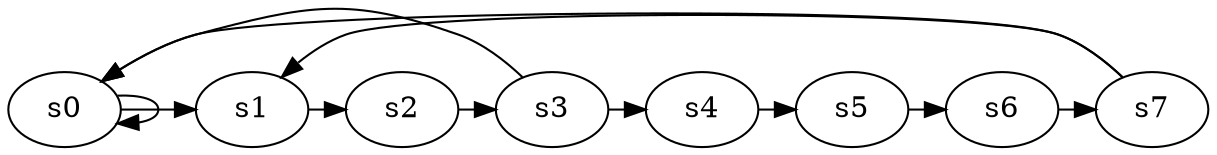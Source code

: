 digraph game_0514_cycle_8 {
    s0 [name="s0", player=1, target=1];
    s1 [name="s1", player=1];
    s2 [name="s2", player=0];
    s3 [name="s3", player=0];
    s4 [name="s4", player=0];
    s5 [name="s5", player=1];
    s6 [name="s6", player=1];
    s7 [name="s7", player=1, target=1];

    s0 -> s1 [constraint="time % 2 == 1"];
    s1 -> s2 [constraint="time % 3 == 2"];
    s2 -> s3 [constraint="time % 3 == 0 && !(time % 3 == 0)"];
    s3 -> s4 [constraint="time == 0 || time == 3 || time == 5 || time == 8 || time == 12 || time == 24"];
    s4 -> s5 [constraint="time == 8 || time == 18 || time == 20"];
    s5 -> s6 [constraint="time % 4 == 2 || time % 4 == 0"];
    s6 -> s7 [constraint="time == 13 || time == 22"];
    s7 -> s0 [constraint="time == 8 || time == 12 || time == 16"];
    s0 -> s0 [constraint="time % 2 == 0"];
    s3 -> s0 [constraint="time == 5 || time == 8"];
    s7 -> s1 [constraint="time == 5"];
}
